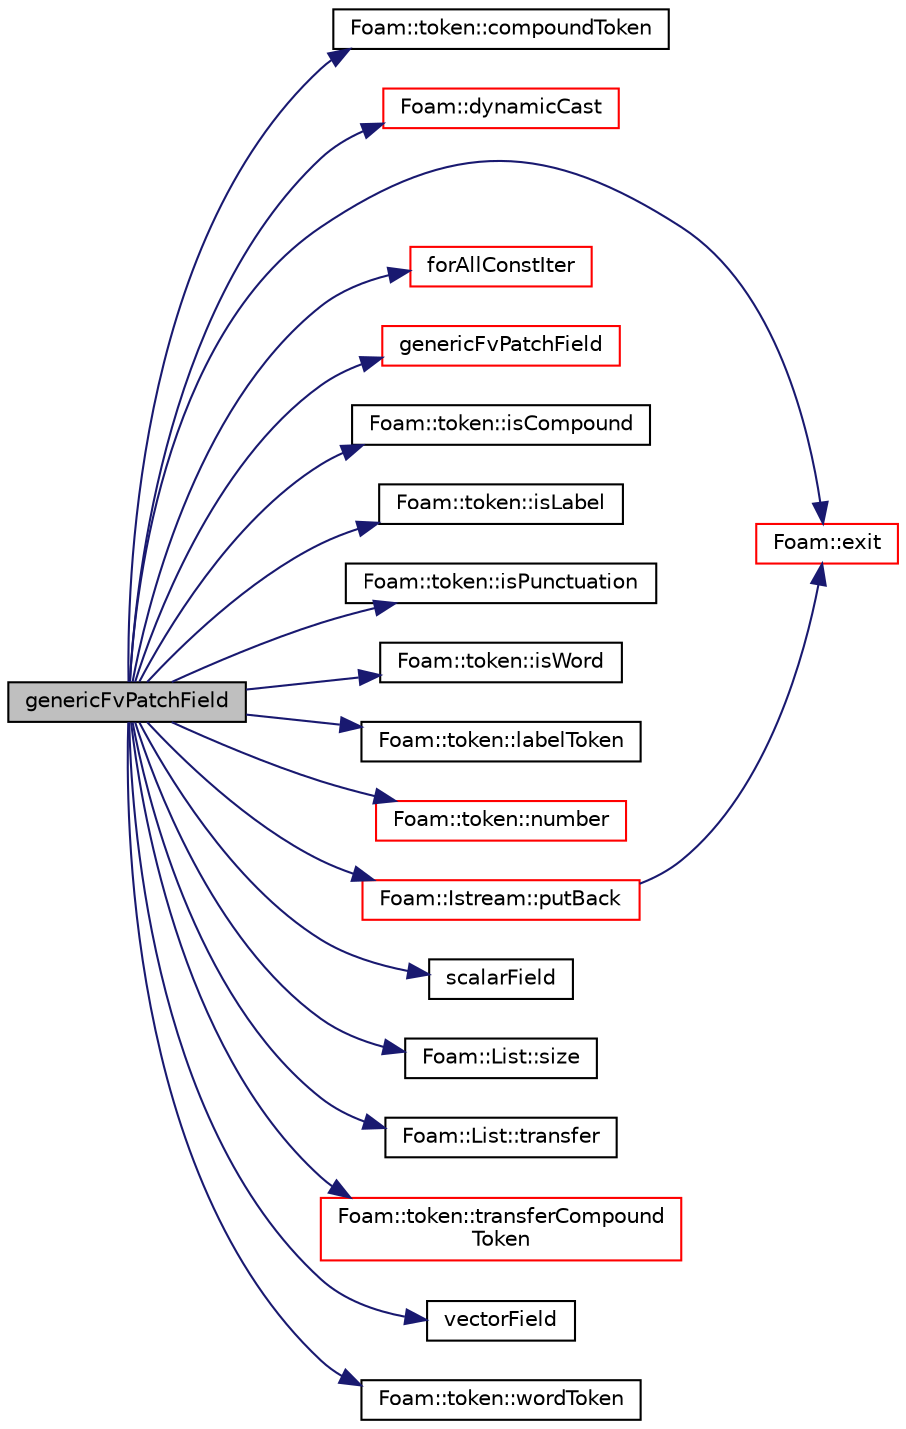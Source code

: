 digraph "genericFvPatchField"
{
  bgcolor="transparent";
  edge [fontname="Helvetica",fontsize="10",labelfontname="Helvetica",labelfontsize="10"];
  node [fontname="Helvetica",fontsize="10",shape=record];
  rankdir="LR";
  Node1 [label="genericFvPatchField",height=0.2,width=0.4,color="black", fillcolor="grey75", style="filled", fontcolor="black"];
  Node1 -> Node2 [color="midnightblue",fontsize="10",style="solid",fontname="Helvetica"];
  Node2 [label="Foam::token::compoundToken",height=0.2,width=0.4,color="black",URL="$a02697.html#a9c67a9e37e0c60df52ac149564db7a0e"];
  Node1 -> Node3 [color="midnightblue",fontsize="10",style="solid",fontname="Helvetica"];
  Node3 [label="Foam::dynamicCast",height=0.2,width=0.4,color="red",URL="$a10974.html#a5d9c8e7cf9ff4a4e1cbe3b89b26525dd",tooltip="Reference type cast template function,. "];
  Node1 -> Node4 [color="midnightblue",fontsize="10",style="solid",fontname="Helvetica"];
  Node4 [label="Foam::exit",height=0.2,width=0.4,color="red",URL="$a10974.html#a06ca7250d8e89caf05243ec094843642"];
  Node1 -> Node5 [color="midnightblue",fontsize="10",style="solid",fontname="Helvetica"];
  Node5 [label="forAllConstIter",height=0.2,width=0.4,color="red",URL="$a03057.html#ae21e2836509b0fa7f7cedf6493b11b09"];
  Node1 -> Node6 [color="midnightblue",fontsize="10",style="solid",fontname="Helvetica"];
  Node6 [label="genericFvPatchField",height=0.2,width=0.4,color="red",URL="$a00926.html#ab55dc2b31f5662bc962bd4138a1f8614",tooltip="Construct from patch and internal field. "];
  Node1 -> Node7 [color="midnightblue",fontsize="10",style="solid",fontname="Helvetica"];
  Node7 [label="Foam::token::isCompound",height=0.2,width=0.4,color="black",URL="$a02697.html#a4e82e004fb0385f97e239d6bf152bcbb"];
  Node1 -> Node8 [color="midnightblue",fontsize="10",style="solid",fontname="Helvetica"];
  Node8 [label="Foam::token::isLabel",height=0.2,width=0.4,color="black",URL="$a02697.html#a24480ae8ea1111696cea4599dbf13a1c"];
  Node1 -> Node9 [color="midnightblue",fontsize="10",style="solid",fontname="Helvetica"];
  Node9 [label="Foam::token::isPunctuation",height=0.2,width=0.4,color="black",URL="$a02697.html#ad47cbb4da35a9c20d7ac8e070da68438"];
  Node1 -> Node10 [color="midnightblue",fontsize="10",style="solid",fontname="Helvetica"];
  Node10 [label="Foam::token::isWord",height=0.2,width=0.4,color="black",URL="$a02697.html#aff8351bf74c7880f1403c24dec1f82cd"];
  Node1 -> Node11 [color="midnightblue",fontsize="10",style="solid",fontname="Helvetica"];
  Node11 [label="Foam::token::labelToken",height=0.2,width=0.4,color="black",URL="$a02697.html#a07ee6e599c547964668a4d59051dd02f"];
  Node1 -> Node12 [color="midnightblue",fontsize="10",style="solid",fontname="Helvetica"];
  Node12 [label="Foam::token::number",height=0.2,width=0.4,color="red",URL="$a02697.html#a378416e490517ee81d20cda048c25eef"];
  Node1 -> Node13 [color="midnightblue",fontsize="10",style="solid",fontname="Helvetica"];
  Node13 [label="Foam::Istream::putBack",height=0.2,width=0.4,color="red",URL="$a01217.html#af22e503b062298eef54e360dfc06d0b4",tooltip="Put back token. "];
  Node13 -> Node4 [color="midnightblue",fontsize="10",style="solid",fontname="Helvetica"];
  Node1 -> Node14 [color="midnightblue",fontsize="10",style="solid",fontname="Helvetica"];
  Node14 [label="scalarField",height=0.2,width=0.4,color="black",URL="$a04415.html#afcd8855c276a98ae9604b35c8fb5b81e"];
  Node1 -> Node15 [color="midnightblue",fontsize="10",style="solid",fontname="Helvetica"];
  Node15 [label="Foam::List::size",height=0.2,width=0.4,color="black",URL="$a01391.html#a8a5f6fa29bd4b500caf186f60245b384",tooltip="Override size to be inconsistent with allocated storage. "];
  Node1 -> Node16 [color="midnightblue",fontsize="10",style="solid",fontname="Helvetica"];
  Node16 [label="Foam::List::transfer",height=0.2,width=0.4,color="black",URL="$a01391.html#a25ad1d2084d16b234b0cf91c07e832c0",tooltip="Transfer the contents of the argument List into this list. "];
  Node1 -> Node17 [color="midnightblue",fontsize="10",style="solid",fontname="Helvetica"];
  Node17 [label="Foam::token::transferCompound\lToken",height=0.2,width=0.4,color="red",URL="$a02697.html#a0c1918b2cb7f2ca53bfec41673d77bda"];
  Node1 -> Node18 [color="midnightblue",fontsize="10",style="solid",fontname="Helvetica"];
  Node18 [label="vectorField",height=0.2,width=0.4,color="black",URL="$a04417.html#a26449ea948f1206dbb29e1bc6e5c7c64"];
  Node1 -> Node19 [color="midnightblue",fontsize="10",style="solid",fontname="Helvetica"];
  Node19 [label="Foam::token::wordToken",height=0.2,width=0.4,color="black",URL="$a02697.html#ae0dabc7a27eb1575aebeb73cfb54832f"];
}
